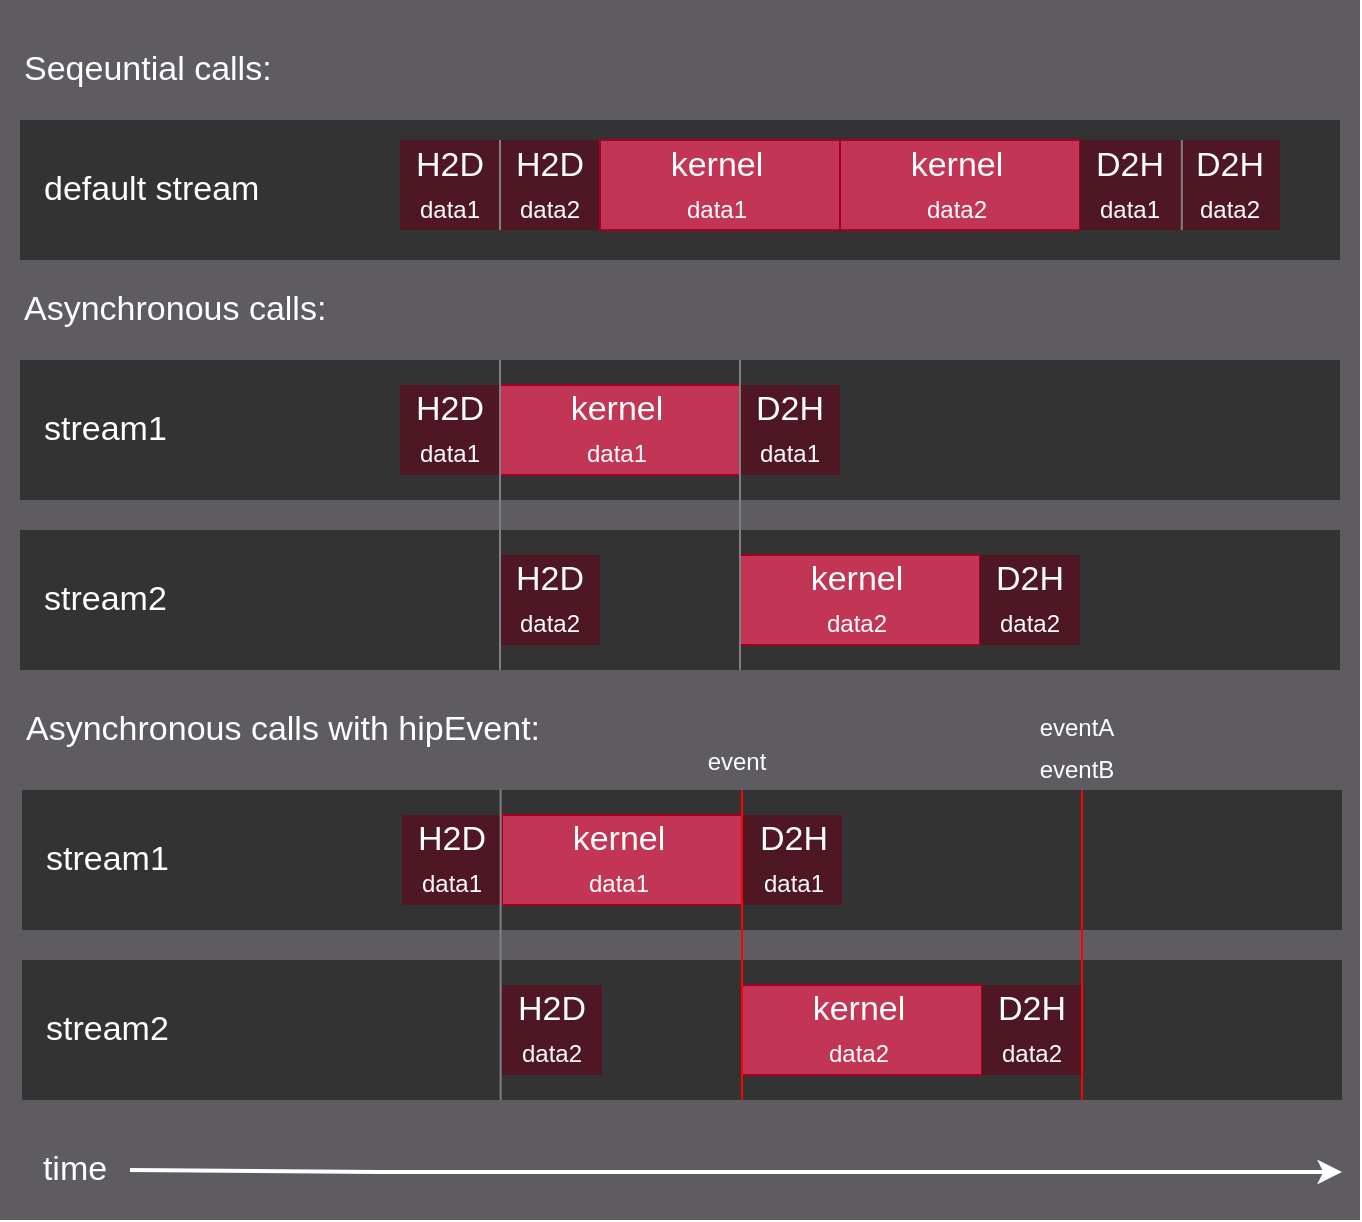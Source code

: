 <mxfile>
    <diagram id="zBbb_w2fufU70cdOGtND" name="1 oldal">
        <mxGraphModel dx="1310" dy="1222" grid="1" gridSize="10" guides="1" tooltips="1" connect="1" arrows="1" fold="1" page="0" pageScale="1" pageWidth="660" pageHeight="610" background="none" math="0" shadow="0">
            <root>
                <mxCell id="0"/>
                <mxCell id="1" parent="0"/>
                <mxCell id="5965" value="" style="rounded=0;whiteSpace=wrap;html=1;fillColor=#5E5B61;fontColor=#FFFFFF;strokeColor=none;spacing=0;" parent="1" vertex="1">
                    <mxGeometry y="-190" width="680" height="610" as="geometry"/>
                </mxCell>
                <mxCell id="5966" value="&lt;font face=&quot;Helvetica&quot;&gt;time&lt;/font&gt;" style="text;html=1;strokeColor=none;fillColor=none;align=center;verticalAlign=middle;whiteSpace=wrap;rounded=0;fontSize=17;fontColor=#FFFFFF;" parent="1" vertex="1">
                    <mxGeometry x="10" y="380" width="55" height="30" as="geometry"/>
                </mxCell>
                <mxCell id="5967" value="" style="endArrow=classic;startArrow=none;html=1;rounded=0;strokeWidth=2;startFill=0;strokeColor=#FFFFFF;exitX=1;exitY=0.5;exitDx=0;exitDy=0;" parent="1" source="5966" edge="1">
                    <mxGeometry width="50" height="50" relative="1" as="geometry">
                        <mxPoint x="510" y="140" as="sourcePoint"/>
                        <mxPoint x="671" y="396" as="targetPoint"/>
                        <Array as="points">
                            <mxPoint x="190" y="396"/>
                        </Array>
                    </mxGeometry>
                </mxCell>
                <mxCell id="5968" value="" style="rounded=0;whiteSpace=wrap;html=1;fillColor=#333333;fontColor=#FFFFFF;strokeColor=none;" parent="1" vertex="1">
                    <mxGeometry x="10" y="-130" width="660" height="70" as="geometry"/>
                </mxCell>
                <mxCell id="5969" value="&lt;font face=&quot;Helvetica&quot;&gt;default stream&lt;/font&gt;" style="text;html=1;strokeColor=none;fillColor=none;align=left;verticalAlign=middle;whiteSpace=wrap;rounded=0;fontSize=17;fontColor=#FFFFFF;" parent="1" vertex="1">
                    <mxGeometry x="20" y="-110" width="121" height="30" as="geometry"/>
                </mxCell>
                <mxCell id="5970" value="" style="group" parent="1" vertex="1" connectable="0">
                    <mxGeometry x="200" y="-120" width="50" height="45" as="geometry"/>
                </mxCell>
                <mxCell id="5971" value="" style="rounded=0;whiteSpace=wrap;html=1;fillColor=#4f1623;fontColor=#FFFFFF;strokeColor=none;" parent="5970" vertex="1">
                    <mxGeometry width="50.0" height="45" as="geometry"/>
                </mxCell>
                <mxCell id="5972" value="&lt;div&gt;H2D&lt;br&gt;&lt;font style=&quot;font-size: 12px;&quot;&gt;data1&lt;/font&gt;&lt;/div&gt;" style="text;html=1;strokeColor=none;fillColor=none;align=center;verticalAlign=middle;whiteSpace=wrap;rounded=0;fontSize=17;fontColor=#FFFFFF;" parent="5970" vertex="1">
                    <mxGeometry x="0.896" y="8.75" width="48.211" height="27.5" as="geometry"/>
                </mxCell>
                <mxCell id="5973" value="" style="group" parent="1" vertex="1" connectable="0">
                    <mxGeometry x="250" y="-120" width="50" height="45" as="geometry"/>
                </mxCell>
                <mxCell id="5974" value="" style="rounded=0;whiteSpace=wrap;html=1;fillColor=#4f1623;fontColor=#FFFFFF;strokeColor=none;" parent="5973" vertex="1">
                    <mxGeometry width="50.0" height="45" as="geometry"/>
                </mxCell>
                <mxCell id="5975" value="&lt;div&gt;H2D&lt;br&gt;&lt;font style=&quot;font-size: 12px;&quot;&gt;data2&lt;/font&gt;&lt;/div&gt;" style="text;html=1;strokeColor=none;fillColor=none;align=center;verticalAlign=middle;whiteSpace=wrap;rounded=0;fontSize=17;fontColor=#FFFFFF;" parent="5973" vertex="1">
                    <mxGeometry x="0.896" y="8.75" width="48.211" height="27.5" as="geometry"/>
                </mxCell>
                <mxCell id="5976" value="" style="endArrow=none;html=1;rounded=0;fillColor=#eeeeee;strokeColor=#808080;entryX=0;entryY=1;entryDx=0;entryDy=0;exitX=0;exitY=0;exitDx=0;exitDy=0;" parent="5973" source="5974" target="5974" edge="1">
                    <mxGeometry width="50" height="50" relative="1" as="geometry">
                        <mxPoint x="-0.69" y="260" as="sourcePoint"/>
                        <mxPoint x="-0.69" y="105" as="targetPoint"/>
                    </mxGeometry>
                </mxCell>
                <mxCell id="5977" value="" style="group" parent="1" vertex="1" connectable="0">
                    <mxGeometry x="300" y="-120" width="120" height="45" as="geometry"/>
                </mxCell>
                <mxCell id="5978" value="" style="rounded=0;whiteSpace=wrap;html=1;fillColor=#C23555;fontColor=#FFFFFF;strokeColor=#A20025;" parent="5977" vertex="1">
                    <mxGeometry width="120.0" height="45" as="geometry"/>
                </mxCell>
                <mxCell id="5979" value="&lt;div&gt;kernel&lt;br&gt;&lt;font style=&quot;font-size: 12px;&quot;&gt;data1&lt;/font&gt;&lt;/div&gt;" style="text;html=1;strokeColor=none;fillColor=none;align=center;verticalAlign=middle;whiteSpace=wrap;rounded=0;fontSize=17;fontColor=#FFFFFF;" parent="5977" vertex="1">
                    <mxGeometry x="4.485" y="7.5" width="109.146" height="30.0" as="geometry"/>
                </mxCell>
                <mxCell id="5980" value="" style="group" parent="1" vertex="1" connectable="0">
                    <mxGeometry x="420" y="-120" width="120" height="45" as="geometry"/>
                </mxCell>
                <mxCell id="5981" value="" style="rounded=0;whiteSpace=wrap;html=1;fillColor=#C23555;fontColor=#FFFFFF;strokeColor=#A20025;" parent="5980" vertex="1">
                    <mxGeometry width="120.0" height="45" as="geometry"/>
                </mxCell>
                <mxCell id="5982" value="&lt;div&gt;kernel&lt;br&gt;&lt;font style=&quot;font-size: 12px;&quot;&gt;data2&lt;/font&gt;&lt;/div&gt;" style="text;html=1;strokeColor=none;fillColor=none;align=center;verticalAlign=middle;whiteSpace=wrap;rounded=0;fontSize=17;fontColor=#FFFFFF;" parent="5980" vertex="1">
                    <mxGeometry x="4.485" y="7.5" width="109.146" height="30.0" as="geometry"/>
                </mxCell>
                <mxCell id="5983" value="" style="group" parent="1" vertex="1" connectable="0">
                    <mxGeometry x="540" y="-120" width="50" height="45" as="geometry"/>
                </mxCell>
                <mxCell id="5984" value="" style="rounded=0;whiteSpace=wrap;html=1;fillColor=#4f1623;fontColor=#FFFFFF;strokeColor=none;" parent="5983" vertex="1">
                    <mxGeometry width="50.0" height="45" as="geometry"/>
                </mxCell>
                <mxCell id="5985" value="&lt;div&gt;D2H&lt;br&gt;&lt;font style=&quot;font-size: 12px;&quot;&gt;data1&lt;/font&gt;&lt;/div&gt;" style="text;html=1;strokeColor=none;fillColor=none;align=center;verticalAlign=middle;whiteSpace=wrap;rounded=0;fontSize=17;fontColor=#FFFFFF;" parent="5983" vertex="1">
                    <mxGeometry x="0.896" y="8.75" width="48.211" height="27.5" as="geometry"/>
                </mxCell>
                <mxCell id="5986" value="" style="group" parent="1" vertex="1" connectable="0">
                    <mxGeometry x="590" y="-120" width="50" height="45" as="geometry"/>
                </mxCell>
                <mxCell id="5987" value="" style="rounded=0;whiteSpace=wrap;html=1;fillColor=#4f1623;fontColor=#FFFFFF;strokeColor=none;" parent="5986" vertex="1">
                    <mxGeometry width="50.0" height="45" as="geometry"/>
                </mxCell>
                <mxCell id="5988" value="&lt;div&gt;D2H&lt;br&gt;&lt;font style=&quot;font-size: 12px;&quot;&gt;data2&lt;/font&gt;&lt;/div&gt;" style="text;html=1;strokeColor=none;fillColor=none;align=center;verticalAlign=middle;whiteSpace=wrap;rounded=0;fontSize=17;fontColor=#FFFFFF;" parent="5986" vertex="1">
                    <mxGeometry x="0.896" y="8.75" width="48.211" height="27.5" as="geometry"/>
                </mxCell>
                <mxCell id="5989" value="" style="endArrow=none;html=1;rounded=0;fillColor=#eeeeee;strokeColor=#808080;entryX=0;entryY=1;entryDx=0;entryDy=0;exitX=0;exitY=0;exitDx=0;exitDy=0;" parent="5986" edge="1">
                    <mxGeometry width="50" height="50" relative="1" as="geometry">
                        <mxPoint x="0.9" as="sourcePoint"/>
                        <mxPoint x="0.9" y="45" as="targetPoint"/>
                    </mxGeometry>
                </mxCell>
                <mxCell id="5990" value="" style="rounded=0;whiteSpace=wrap;html=1;fillColor=#333333;fontColor=#FFFFFF;strokeColor=none;" parent="1" vertex="1">
                    <mxGeometry x="10" y="75" width="660" height="70" as="geometry"/>
                </mxCell>
                <mxCell id="5991" value="" style="group" parent="1" vertex="1" connectable="0">
                    <mxGeometry x="250" y="87.5" width="50" height="45" as="geometry"/>
                </mxCell>
                <mxCell id="5992" value="" style="rounded=0;whiteSpace=wrap;html=1;fillColor=#4f1623;fontColor=#FFFFFF;strokeColor=none;" parent="5991" vertex="1">
                    <mxGeometry width="50.0" height="45" as="geometry"/>
                </mxCell>
                <mxCell id="5993" value="&lt;div&gt;H2D&lt;br&gt;&lt;font style=&quot;font-size: 12px;&quot;&gt;data2&lt;/font&gt;&lt;/div&gt;" style="text;html=1;strokeColor=none;fillColor=none;align=center;verticalAlign=middle;whiteSpace=wrap;rounded=0;fontSize=17;fontColor=#FFFFFF;" parent="5991" vertex="1">
                    <mxGeometry x="0.896" y="8.75" width="48.211" height="27.5" as="geometry"/>
                </mxCell>
                <mxCell id="5994" value="" style="group" parent="1" vertex="1" connectable="0">
                    <mxGeometry x="370" y="87.5" width="120" height="45" as="geometry"/>
                </mxCell>
                <mxCell id="5995" value="" style="rounded=0;whiteSpace=wrap;html=1;fillColor=#C23555;fontColor=#FFFFFF;strokeColor=#A20025;" parent="5994" vertex="1">
                    <mxGeometry width="120.0" height="45" as="geometry"/>
                </mxCell>
                <mxCell id="5996" value="&lt;div&gt;kernel&lt;br&gt;&lt;font style=&quot;font-size: 12px;&quot;&gt;data2&lt;/font&gt;&lt;/div&gt;" style="text;html=1;strokeColor=none;fillColor=none;align=center;verticalAlign=middle;whiteSpace=wrap;rounded=0;fontSize=17;fontColor=#FFFFFF;" parent="5994" vertex="1">
                    <mxGeometry x="4.485" y="7.5" width="109.146" height="30.0" as="geometry"/>
                </mxCell>
                <mxCell id="5997" value="&lt;font face=&quot;Helvetica&quot;&gt;stream2&lt;/font&gt;" style="text;html=1;strokeColor=none;fillColor=none;align=left;verticalAlign=middle;whiteSpace=wrap;rounded=0;fontSize=17;fontColor=#FFFFFF;" parent="1" vertex="1">
                    <mxGeometry x="20" y="95" width="120" height="30" as="geometry"/>
                </mxCell>
                <mxCell id="5998" value="" style="group" parent="1" vertex="1" connectable="0">
                    <mxGeometry x="490" y="87.5" width="50" height="45" as="geometry"/>
                </mxCell>
                <mxCell id="5999" value="" style="rounded=0;whiteSpace=wrap;html=1;fillColor=#4f1623;fontColor=#FFFFFF;strokeColor=none;" parent="5998" vertex="1">
                    <mxGeometry width="50.0" height="45" as="geometry"/>
                </mxCell>
                <mxCell id="6000" value="&lt;div&gt;D2H&lt;br&gt;&lt;font style=&quot;font-size: 12px;&quot;&gt;data2&lt;/font&gt;&lt;/div&gt;" style="text;html=1;strokeColor=none;fillColor=none;align=center;verticalAlign=middle;whiteSpace=wrap;rounded=0;fontSize=17;fontColor=#FFFFFF;" parent="5998" vertex="1">
                    <mxGeometry x="0.896" y="8.75" width="48.211" height="27.5" as="geometry"/>
                </mxCell>
                <mxCell id="6001" value="" style="rounded=0;whiteSpace=wrap;html=1;fillColor=#333333;fontColor=#FFFFFF;strokeColor=none;" parent="1" vertex="1">
                    <mxGeometry x="10" y="-10" width="660" height="70" as="geometry"/>
                </mxCell>
                <mxCell id="6002" value="" style="group" parent="1" vertex="1" connectable="0">
                    <mxGeometry x="200" y="2.5" width="50" height="45" as="geometry"/>
                </mxCell>
                <mxCell id="6003" value="" style="rounded=0;whiteSpace=wrap;html=1;fillColor=#4f1623;fontColor=#FFFFFF;strokeColor=none;" parent="6002" vertex="1">
                    <mxGeometry width="50.0" height="45" as="geometry"/>
                </mxCell>
                <mxCell id="6004" value="&lt;div&gt;H2D&lt;br&gt;&lt;font style=&quot;font-size: 12px;&quot;&gt;data1&lt;/font&gt;&lt;/div&gt;" style="text;html=1;strokeColor=none;fillColor=none;align=center;verticalAlign=middle;whiteSpace=wrap;rounded=0;fontSize=17;fontColor=#FFFFFF;" parent="6002" vertex="1">
                    <mxGeometry x="0.896" y="8.75" width="48.211" height="27.5" as="geometry"/>
                </mxCell>
                <mxCell id="6005" value="" style="group" parent="1" vertex="1" connectable="0">
                    <mxGeometry x="250" y="2.5" width="120" height="45" as="geometry"/>
                </mxCell>
                <mxCell id="6006" value="" style="rounded=0;whiteSpace=wrap;html=1;fillColor=#C23555;fontColor=#FFFFFF;strokeColor=#A20025;" parent="6005" vertex="1">
                    <mxGeometry width="120.0" height="45" as="geometry"/>
                </mxCell>
                <mxCell id="6007" value="&lt;div&gt;kernel&lt;br&gt;&lt;font style=&quot;font-size: 12px;&quot;&gt;data1&lt;/font&gt;&lt;/div&gt;" style="text;html=1;strokeColor=none;fillColor=none;align=center;verticalAlign=middle;whiteSpace=wrap;rounded=0;fontSize=17;fontColor=#FFFFFF;" parent="6005" vertex="1">
                    <mxGeometry x="4.485" y="7.5" width="109.146" height="30.0" as="geometry"/>
                </mxCell>
                <mxCell id="6008" value="&lt;font face=&quot;Helvetica&quot;&gt;stream1&lt;/font&gt;" style="text;html=1;strokeColor=none;fillColor=none;align=left;verticalAlign=middle;whiteSpace=wrap;rounded=0;fontSize=17;fontColor=#FFFFFF;" parent="1" vertex="1">
                    <mxGeometry x="20" y="10" width="120" height="30" as="geometry"/>
                </mxCell>
                <mxCell id="6009" value="" style="group" parent="1" vertex="1" connectable="0">
                    <mxGeometry x="370" y="2.5" width="50" height="45" as="geometry"/>
                </mxCell>
                <mxCell id="6010" value="" style="rounded=0;whiteSpace=wrap;html=1;fillColor=#4f1623;fontColor=#FFFFFF;strokeColor=none;" parent="6009" vertex="1">
                    <mxGeometry width="50.0" height="45" as="geometry"/>
                </mxCell>
                <mxCell id="6011" value="&lt;div&gt;D2H&lt;br&gt;&lt;font style=&quot;font-size: 12px;&quot;&gt;data1&lt;/font&gt;&lt;/div&gt;" style="text;html=1;strokeColor=none;fillColor=none;align=center;verticalAlign=middle;whiteSpace=wrap;rounded=0;fontSize=17;fontColor=#FFFFFF;" parent="6009" vertex="1">
                    <mxGeometry x="0.896" y="8.75" width="48.211" height="27.5" as="geometry"/>
                </mxCell>
                <mxCell id="6014" value="" style="endArrow=none;html=1;rounded=0;fillColor=#eeeeee;strokeColor=#808080;entryX=0;entryY=0;entryDx=0;entryDy=0;exitX=0;exitY=1;exitDx=0;exitDy=0;" parent="1" edge="1">
                    <mxGeometry width="50" height="50" relative="1" as="geometry">
                        <mxPoint x="250.0" y="145.0" as="sourcePoint"/>
                        <mxPoint x="250" y="-10.0" as="targetPoint"/>
                    </mxGeometry>
                </mxCell>
                <mxCell id="6015" value="" style="endArrow=none;html=1;rounded=0;fillColor=#eeeeee;strokeColor=#808080;entryX=0;entryY=0;entryDx=0;entryDy=0;exitX=0;exitY=1;exitDx=0;exitDy=0;" parent="1" edge="1">
                    <mxGeometry width="50" height="50" relative="1" as="geometry">
                        <mxPoint x="370" y="145.0" as="sourcePoint"/>
                        <mxPoint x="370" y="-10.0" as="targetPoint"/>
                    </mxGeometry>
                </mxCell>
                <mxCell id="6016" value="&lt;font face=&quot;Helvetica&quot;&gt;Seqeuntial calls:&lt;/font&gt;" style="text;html=1;strokeColor=none;fillColor=none;align=left;verticalAlign=middle;whiteSpace=wrap;rounded=0;fontSize=17;fontColor=#FFFFFF;" parent="1" vertex="1">
                    <mxGeometry x="10" y="-170" width="170" height="30" as="geometry"/>
                </mxCell>
                <mxCell id="6017" value="&lt;font face=&quot;Helvetica&quot;&gt;Asynchronous calls:&lt;/font&gt;" style="text;html=1;strokeColor=none;fillColor=none;align=left;verticalAlign=middle;whiteSpace=wrap;rounded=0;fontSize=17;fontColor=#FFFFFF;" parent="1" vertex="1">
                    <mxGeometry x="10" y="-50" width="170" height="30" as="geometry"/>
                </mxCell>
                <mxCell id="6018" value="&lt;font face=&quot;Helvetica&quot;&gt;Asynchronous calls with hipEvent:&lt;br&gt;&lt;/font&gt;" style="text;html=1;strokeColor=none;fillColor=none;align=left;verticalAlign=middle;whiteSpace=wrap;rounded=0;fontSize=17;fontColor=#FFFFFF;" parent="1" vertex="1">
                    <mxGeometry x="11" y="160" width="300" height="30" as="geometry"/>
                </mxCell>
                <mxCell id="6019" value="" style="rounded=0;whiteSpace=wrap;html=1;fillColor=#333333;fontColor=#FFFFFF;strokeColor=none;" parent="1" vertex="1">
                    <mxGeometry x="11" y="290" width="660" height="70" as="geometry"/>
                </mxCell>
                <mxCell id="6020" value="" style="group" parent="1" vertex="1" connectable="0">
                    <mxGeometry x="251" y="302.5" width="50" height="45" as="geometry"/>
                </mxCell>
                <mxCell id="6021" value="" style="rounded=0;whiteSpace=wrap;html=1;fillColor=#4f1623;fontColor=#FFFFFF;strokeColor=none;" parent="6020" vertex="1">
                    <mxGeometry width="50.0" height="45" as="geometry"/>
                </mxCell>
                <mxCell id="6022" value="&lt;div&gt;H2D&lt;br&gt;&lt;font style=&quot;font-size: 12px;&quot;&gt;data2&lt;/font&gt;&lt;/div&gt;" style="text;html=1;strokeColor=none;fillColor=none;align=center;verticalAlign=middle;whiteSpace=wrap;rounded=0;fontSize=17;fontColor=#FFFFFF;" parent="6020" vertex="1">
                    <mxGeometry x="0.896" y="8.75" width="48.211" height="27.5" as="geometry"/>
                </mxCell>
                <mxCell id="6023" value="" style="group" parent="1" vertex="1" connectable="0">
                    <mxGeometry x="371" y="302.5" width="120" height="45" as="geometry"/>
                </mxCell>
                <mxCell id="6024" value="" style="rounded=0;whiteSpace=wrap;html=1;fillColor=#C23555;fontColor=#FFFFFF;strokeColor=#A20025;" parent="6023" vertex="1">
                    <mxGeometry width="120.0" height="45" as="geometry"/>
                </mxCell>
                <mxCell id="6025" value="&lt;div&gt;kernel&lt;br&gt;&lt;font style=&quot;font-size: 12px;&quot;&gt;data2&lt;/font&gt;&lt;/div&gt;" style="text;html=1;strokeColor=none;fillColor=none;align=center;verticalAlign=middle;whiteSpace=wrap;rounded=0;fontSize=17;fontColor=#FFFFFF;" parent="6023" vertex="1">
                    <mxGeometry x="4.485" y="7.5" width="109.146" height="30.0" as="geometry"/>
                </mxCell>
                <mxCell id="6026" value="&lt;font face=&quot;Helvetica&quot;&gt;stream2&lt;/font&gt;" style="text;html=1;strokeColor=none;fillColor=none;align=left;verticalAlign=middle;whiteSpace=wrap;rounded=0;fontSize=17;fontColor=#FFFFFF;" parent="1" vertex="1">
                    <mxGeometry x="21" y="310" width="120" height="30" as="geometry"/>
                </mxCell>
                <mxCell id="6027" value="" style="rounded=0;whiteSpace=wrap;html=1;fillColor=#333333;fontColor=#FFFFFF;strokeColor=none;" parent="1" vertex="1">
                    <mxGeometry x="11" y="205" width="660" height="70" as="geometry"/>
                </mxCell>
                <mxCell id="6028" value="" style="group" parent="1" vertex="1" connectable="0">
                    <mxGeometry x="201" y="217.5" width="50" height="45" as="geometry"/>
                </mxCell>
                <mxCell id="6029" value="" style="rounded=0;whiteSpace=wrap;html=1;fillColor=#4f1623;fontColor=#FFFFFF;strokeColor=none;" parent="6028" vertex="1">
                    <mxGeometry width="50.0" height="45" as="geometry"/>
                </mxCell>
                <mxCell id="6030" value="&lt;div&gt;H2D&lt;br&gt;&lt;font style=&quot;font-size: 12px;&quot;&gt;data1&lt;/font&gt;&lt;/div&gt;" style="text;html=1;strokeColor=none;fillColor=none;align=center;verticalAlign=middle;whiteSpace=wrap;rounded=0;fontSize=17;fontColor=#FFFFFF;" parent="6028" vertex="1">
                    <mxGeometry x="0.896" y="8.75" width="48.211" height="27.5" as="geometry"/>
                </mxCell>
                <mxCell id="6031" value="" style="group" parent="1" vertex="1" connectable="0">
                    <mxGeometry x="251" y="217.5" width="120" height="45" as="geometry"/>
                </mxCell>
                <mxCell id="6032" value="" style="rounded=0;whiteSpace=wrap;html=1;fillColor=#C23555;fontColor=#FFFFFF;strokeColor=#A20025;" parent="6031" vertex="1">
                    <mxGeometry width="120.0" height="45" as="geometry"/>
                </mxCell>
                <mxCell id="6033" value="&lt;div&gt;kernel&lt;br&gt;&lt;font style=&quot;font-size: 12px;&quot;&gt;data1&lt;/font&gt;&lt;/div&gt;" style="text;html=1;strokeColor=none;fillColor=none;align=center;verticalAlign=middle;whiteSpace=wrap;rounded=0;fontSize=17;fontColor=#FFFFFF;" parent="6031" vertex="1">
                    <mxGeometry x="4.485" y="7.5" width="109.146" height="30.0" as="geometry"/>
                </mxCell>
                <mxCell id="6034" value="&lt;font face=&quot;Helvetica&quot;&gt;stream1&lt;/font&gt;" style="text;html=1;strokeColor=none;fillColor=none;align=left;verticalAlign=middle;whiteSpace=wrap;rounded=0;fontSize=17;fontColor=#FFFFFF;" parent="1" vertex="1">
                    <mxGeometry x="21" y="225" width="120" height="30" as="geometry"/>
                </mxCell>
                <mxCell id="6035" value="" style="group" parent="1" vertex="1" connectable="0">
                    <mxGeometry x="491" y="302.5" width="50" height="45" as="geometry"/>
                </mxCell>
                <mxCell id="6036" value="" style="rounded=0;whiteSpace=wrap;html=1;fillColor=#4f1623;fontColor=#FFFFFF;strokeColor=none;" parent="6035" vertex="1">
                    <mxGeometry width="50.0" height="45" as="geometry"/>
                </mxCell>
                <mxCell id="6037" value="&lt;div&gt;D2H&lt;br&gt;&lt;font style=&quot;font-size: 12px;&quot;&gt;data2&lt;/font&gt;&lt;/div&gt;" style="text;html=1;strokeColor=none;fillColor=none;align=center;verticalAlign=middle;whiteSpace=wrap;rounded=0;fontSize=17;fontColor=#FFFFFF;" parent="6035" vertex="1">
                    <mxGeometry x="0.896" y="8.75" width="48.211" height="27.5" as="geometry"/>
                </mxCell>
                <mxCell id="6040" value="" style="endArrow=none;html=1;rounded=0;fillColor=#eeeeee;strokeColor=#808080;entryX=0;entryY=0;entryDx=0;entryDy=0;exitX=0;exitY=1;exitDx=0;exitDy=0;" parent="1" edge="1">
                    <mxGeometry width="50" height="50" relative="1" as="geometry">
                        <mxPoint x="250.31" y="360.0" as="sourcePoint"/>
                        <mxPoint x="250.31" y="205.0" as="targetPoint"/>
                    </mxGeometry>
                </mxCell>
                <mxCell id="6041" value="&lt;font style=&quot;font-size: 12px;&quot; face=&quot;Helvetica&quot;&gt;event&lt;/font&gt;" style="text;html=1;strokeColor=none;fillColor=none;align=center;verticalAlign=middle;whiteSpace=wrap;rounded=0;fontSize=17;fontColor=#FFFFFF;" parent="1" vertex="1">
                    <mxGeometry x="341" y="175" width="55" height="30" as="geometry"/>
                </mxCell>
                <mxCell id="6043" value="" style="group" parent="1" vertex="1" connectable="0">
                    <mxGeometry x="372" y="217.5" width="50" height="45" as="geometry"/>
                </mxCell>
                <mxCell id="6044" value="" style="rounded=0;whiteSpace=wrap;html=1;fillColor=#4f1623;fontColor=#FFFFFF;strokeColor=none;" parent="6043" vertex="1">
                    <mxGeometry x="-1" width="50.0" height="45" as="geometry"/>
                </mxCell>
                <mxCell id="6045" value="&lt;div&gt;D2H&lt;br&gt;&lt;font style=&quot;font-size: 12px;&quot;&gt;data1&lt;/font&gt;&lt;/div&gt;" style="text;html=1;strokeColor=none;fillColor=none;align=center;verticalAlign=middle;whiteSpace=wrap;rounded=0;fontSize=17;fontColor=#FFFFFF;" parent="6043" vertex="1">
                    <mxGeometry x="0.896" y="8.75" width="48.211" height="27.5" as="geometry"/>
                </mxCell>
                <mxCell id="6047" value="" style="endArrow=none;html=1;rounded=0;fillColor=#eeeeee;strokeColor=#FF0000;entryX=1;entryY=0;entryDx=0;entryDy=0;exitX=1;exitY=1;exitDx=0;exitDy=0;" parent="1" edge="1">
                    <mxGeometry width="50" height="50" relative="1" as="geometry">
                        <mxPoint x="371.0" y="360.0" as="sourcePoint"/>
                        <mxPoint x="371" y="205.0" as="targetPoint"/>
                    </mxGeometry>
                </mxCell>
                <mxCell id="6051" value="" style="endArrow=none;html=1;rounded=0;fillColor=#eeeeee;strokeColor=#FF0000;entryX=1;entryY=0;entryDx=0;entryDy=0;exitX=1;exitY=1;exitDx=0;exitDy=0;" parent="1" edge="1">
                    <mxGeometry width="50" height="50" relative="1" as="geometry">
                        <mxPoint x="541.0" y="360.0" as="sourcePoint"/>
                        <mxPoint x="541" y="205.0" as="targetPoint"/>
                    </mxGeometry>
                </mxCell>
                <mxCell id="6052" value="&lt;font style=&quot;font-size: 12px;&quot; face=&quot;Helvetica&quot;&gt;eventA&lt;br&gt;eventB&lt;br&gt;&lt;/font&gt;" style="text;html=1;strokeColor=none;fillColor=none;align=center;verticalAlign=middle;whiteSpace=wrap;rounded=0;fontSize=17;fontColor=#FFFFFF;" parent="1" vertex="1">
                    <mxGeometry x="511" y="160" width="55" height="45" as="geometry"/>
                </mxCell>
            </root>
        </mxGraphModel>
    </diagram>
</mxfile>